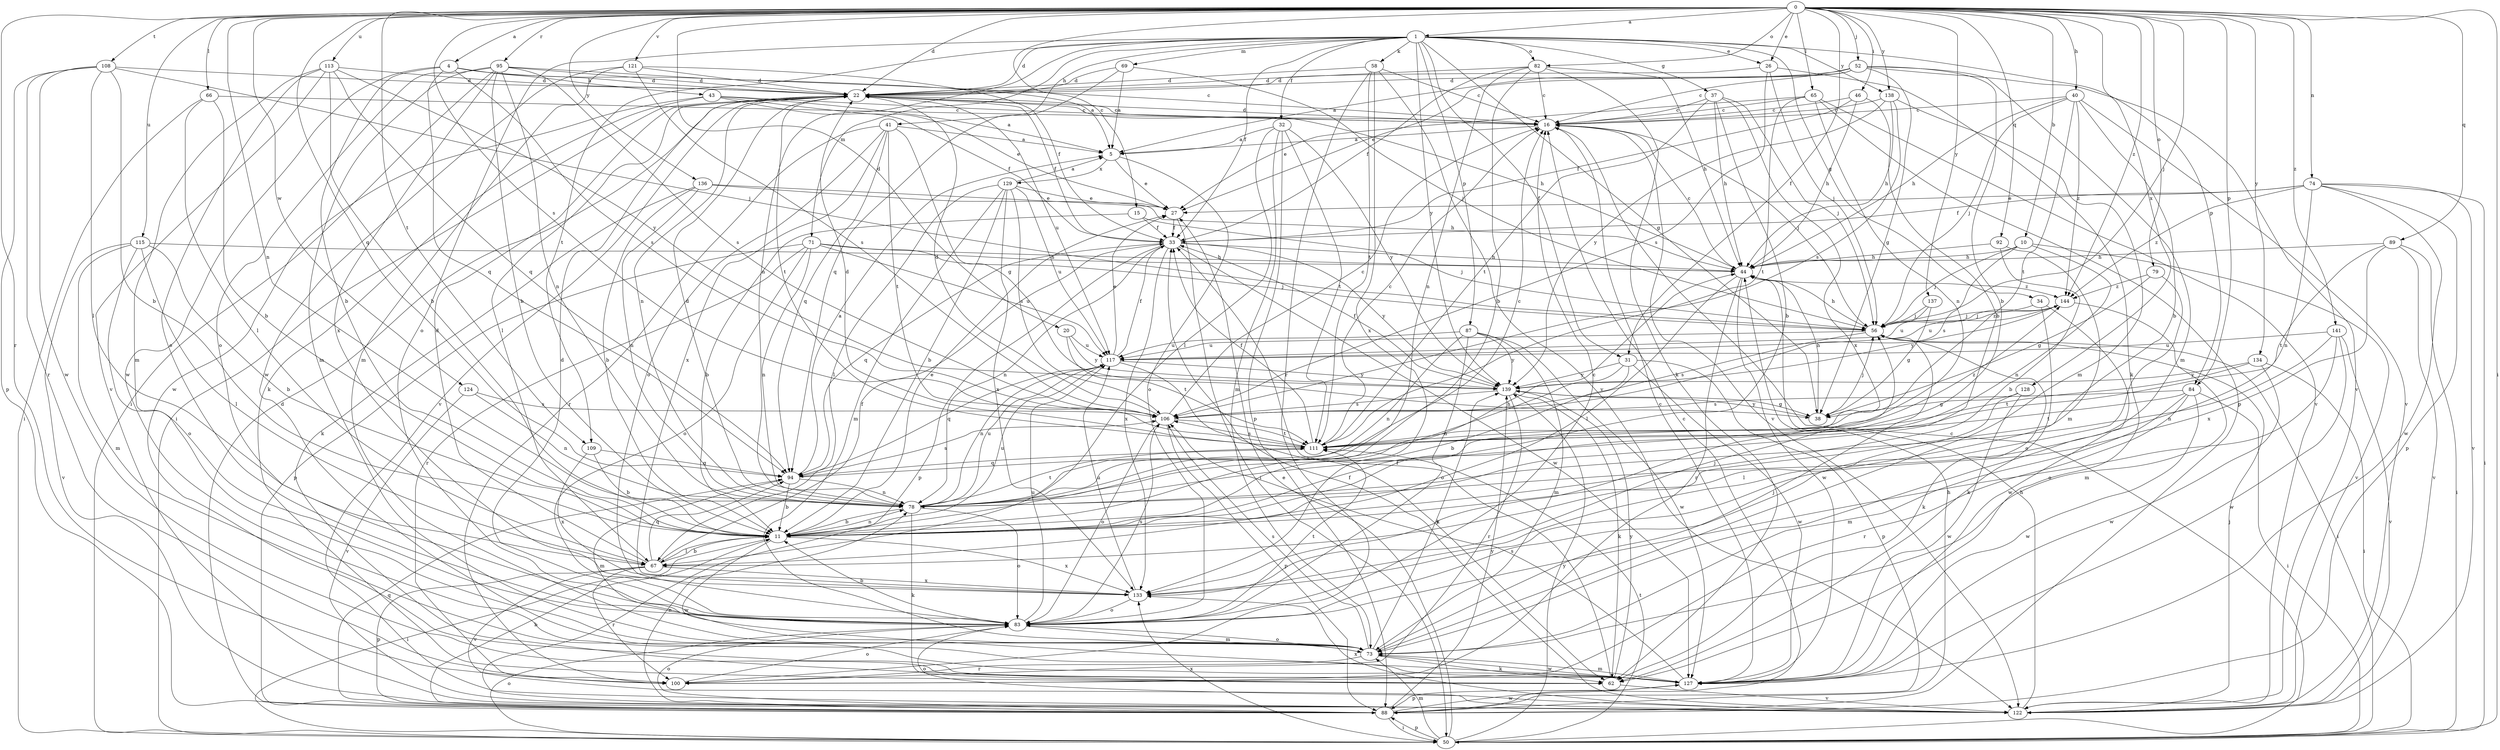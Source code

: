 strict digraph  {
0;
1;
4;
5;
10;
11;
15;
16;
20;
22;
26;
27;
31;
32;
33;
34;
37;
38;
40;
41;
43;
44;
46;
50;
52;
56;
58;
62;
65;
66;
67;
69;
71;
73;
74;
78;
79;
82;
83;
84;
87;
88;
89;
92;
94;
95;
100;
106;
108;
109;
111;
113;
115;
117;
121;
122;
124;
127;
128;
129;
133;
134;
136;
137;
138;
139;
141;
144;
0 -> 1  [label=a];
0 -> 4  [label=a];
0 -> 10  [label=b];
0 -> 15  [label=c];
0 -> 20  [label=d];
0 -> 22  [label=d];
0 -> 26  [label=e];
0 -> 31  [label=f];
0 -> 40  [label=h];
0 -> 46  [label=i];
0 -> 50  [label=i];
0 -> 52  [label=j];
0 -> 56  [label=j];
0 -> 65  [label=l];
0 -> 66  [label=l];
0 -> 74  [label=n];
0 -> 78  [label=n];
0 -> 79  [label=o];
0 -> 82  [label=o];
0 -> 84  [label=p];
0 -> 89  [label=q];
0 -> 92  [label=q];
0 -> 94  [label=q];
0 -> 95  [label=r];
0 -> 100  [label=r];
0 -> 106  [label=s];
0 -> 108  [label=t];
0 -> 109  [label=t];
0 -> 113  [label=u];
0 -> 115  [label=u];
0 -> 121  [label=v];
0 -> 124  [label=w];
0 -> 128  [label=x];
0 -> 134  [label=y];
0 -> 136  [label=y];
0 -> 137  [label=y];
0 -> 138  [label=y];
0 -> 141  [label=z];
0 -> 144  [label=z];
1 -> 22  [label=d];
1 -> 26  [label=e];
1 -> 31  [label=f];
1 -> 32  [label=f];
1 -> 33  [label=f];
1 -> 34  [label=g];
1 -> 37  [label=g];
1 -> 38  [label=g];
1 -> 41  [label=h];
1 -> 58  [label=k];
1 -> 69  [label=m];
1 -> 71  [label=m];
1 -> 78  [label=n];
1 -> 82  [label=o];
1 -> 83  [label=o];
1 -> 84  [label=p];
1 -> 87  [label=p];
1 -> 109  [label=t];
1 -> 138  [label=y];
1 -> 139  [label=y];
4 -> 11  [label=b];
4 -> 16  [label=c];
4 -> 22  [label=d];
4 -> 43  [label=h];
4 -> 94  [label=q];
4 -> 106  [label=s];
4 -> 127  [label=w];
5 -> 27  [label=e];
5 -> 83  [label=o];
5 -> 129  [label=x];
10 -> 44  [label=h];
10 -> 56  [label=j];
10 -> 78  [label=n];
10 -> 106  [label=s];
10 -> 122  [label=v];
11 -> 27  [label=e];
11 -> 44  [label=h];
11 -> 50  [label=i];
11 -> 67  [label=l];
11 -> 78  [label=n];
11 -> 117  [label=u];
11 -> 127  [label=w];
11 -> 133  [label=x];
15 -> 11  [label=b];
15 -> 33  [label=f];
15 -> 56  [label=j];
16 -> 5  [label=a];
16 -> 22  [label=d];
16 -> 56  [label=j];
16 -> 122  [label=v];
20 -> 111  [label=t];
20 -> 117  [label=u];
20 -> 139  [label=y];
22 -> 16  [label=c];
22 -> 33  [label=f];
22 -> 44  [label=h];
22 -> 50  [label=i];
22 -> 67  [label=l];
22 -> 78  [label=n];
22 -> 111  [label=t];
22 -> 117  [label=u];
22 -> 122  [label=v];
26 -> 22  [label=d];
26 -> 56  [label=j];
26 -> 62  [label=k];
26 -> 106  [label=s];
27 -> 33  [label=f];
27 -> 50  [label=i];
31 -> 11  [label=b];
31 -> 78  [label=n];
31 -> 88  [label=p];
31 -> 127  [label=w];
31 -> 139  [label=y];
32 -> 5  [label=a];
32 -> 67  [label=l];
32 -> 73  [label=m];
32 -> 88  [label=p];
32 -> 111  [label=t];
32 -> 139  [label=y];
33 -> 44  [label=h];
33 -> 78  [label=n];
33 -> 88  [label=p];
33 -> 94  [label=q];
33 -> 127  [label=w];
33 -> 133  [label=x];
33 -> 139  [label=y];
34 -> 56  [label=j];
34 -> 62  [label=k];
34 -> 127  [label=w];
37 -> 11  [label=b];
37 -> 16  [label=c];
37 -> 44  [label=h];
37 -> 56  [label=j];
37 -> 111  [label=t];
37 -> 133  [label=x];
38 -> 44  [label=h];
38 -> 56  [label=j];
38 -> 139  [label=y];
40 -> 11  [label=b];
40 -> 16  [label=c];
40 -> 44  [label=h];
40 -> 56  [label=j];
40 -> 111  [label=t];
40 -> 122  [label=v];
40 -> 144  [label=z];
41 -> 5  [label=a];
41 -> 38  [label=g];
41 -> 83  [label=o];
41 -> 94  [label=q];
41 -> 100  [label=r];
41 -> 111  [label=t];
41 -> 133  [label=x];
43 -> 5  [label=a];
43 -> 16  [label=c];
43 -> 27  [label=e];
43 -> 33  [label=f];
43 -> 62  [label=k];
43 -> 127  [label=w];
44 -> 16  [label=c];
44 -> 67  [label=l];
44 -> 100  [label=r];
44 -> 127  [label=w];
44 -> 144  [label=z];
46 -> 11  [label=b];
46 -> 16  [label=c];
46 -> 33  [label=f];
46 -> 44  [label=h];
50 -> 16  [label=c];
50 -> 27  [label=e];
50 -> 73  [label=m];
50 -> 83  [label=o];
50 -> 88  [label=p];
50 -> 111  [label=t];
50 -> 133  [label=x];
50 -> 139  [label=y];
52 -> 5  [label=a];
52 -> 11  [label=b];
52 -> 16  [label=c];
52 -> 22  [label=d];
52 -> 27  [label=e];
52 -> 38  [label=g];
52 -> 73  [label=m];
52 -> 122  [label=v];
56 -> 44  [label=h];
56 -> 50  [label=i];
56 -> 62  [label=k];
56 -> 106  [label=s];
56 -> 117  [label=u];
56 -> 144  [label=z];
58 -> 16  [label=c];
58 -> 22  [label=d];
58 -> 100  [label=r];
58 -> 111  [label=t];
58 -> 122  [label=v];
58 -> 133  [label=x];
62 -> 33  [label=f];
62 -> 122  [label=v];
62 -> 139  [label=y];
65 -> 16  [label=c];
65 -> 27  [label=e];
65 -> 78  [label=n];
65 -> 88  [label=p];
65 -> 111  [label=t];
65 -> 122  [label=v];
66 -> 11  [label=b];
66 -> 16  [label=c];
66 -> 50  [label=i];
66 -> 67  [label=l];
67 -> 11  [label=b];
67 -> 22  [label=d];
67 -> 33  [label=f];
67 -> 88  [label=p];
67 -> 94  [label=q];
67 -> 100  [label=r];
67 -> 122  [label=v];
67 -> 133  [label=x];
69 -> 5  [label=a];
69 -> 22  [label=d];
69 -> 56  [label=j];
69 -> 94  [label=q];
71 -> 44  [label=h];
71 -> 56  [label=j];
71 -> 78  [label=n];
71 -> 83  [label=o];
71 -> 88  [label=p];
71 -> 100  [label=r];
71 -> 117  [label=u];
73 -> 56  [label=j];
73 -> 62  [label=k];
73 -> 83  [label=o];
73 -> 100  [label=r];
73 -> 106  [label=s];
73 -> 127  [label=w];
73 -> 139  [label=y];
74 -> 27  [label=e];
74 -> 33  [label=f];
74 -> 50  [label=i];
74 -> 78  [label=n];
74 -> 88  [label=p];
74 -> 122  [label=v];
74 -> 127  [label=w];
74 -> 144  [label=z];
78 -> 11  [label=b];
78 -> 22  [label=d];
78 -> 62  [label=k];
78 -> 83  [label=o];
78 -> 111  [label=t];
78 -> 117  [label=u];
79 -> 38  [label=g];
79 -> 83  [label=o];
79 -> 144  [label=z];
82 -> 11  [label=b];
82 -> 16  [label=c];
82 -> 22  [label=d];
82 -> 33  [label=f];
82 -> 44  [label=h];
82 -> 62  [label=k];
82 -> 78  [label=n];
83 -> 11  [label=b];
83 -> 16  [label=c];
83 -> 22  [label=d];
83 -> 73  [label=m];
83 -> 106  [label=s];
83 -> 111  [label=t];
83 -> 117  [label=u];
84 -> 50  [label=i];
84 -> 73  [label=m];
84 -> 100  [label=r];
84 -> 106  [label=s];
84 -> 111  [label=t];
84 -> 127  [label=w];
87 -> 73  [label=m];
87 -> 78  [label=n];
87 -> 83  [label=o];
87 -> 117  [label=u];
87 -> 127  [label=w];
87 -> 139  [label=y];
88 -> 11  [label=b];
88 -> 16  [label=c];
88 -> 22  [label=d];
88 -> 44  [label=h];
88 -> 50  [label=i];
88 -> 78  [label=n];
88 -> 83  [label=o];
88 -> 94  [label=q];
88 -> 127  [label=w];
88 -> 139  [label=y];
89 -> 44  [label=h];
89 -> 50  [label=i];
89 -> 111  [label=t];
89 -> 122  [label=v];
89 -> 133  [label=x];
92 -> 11  [label=b];
92 -> 44  [label=h];
92 -> 133  [label=m];
94 -> 5  [label=a];
94 -> 11  [label=b];
94 -> 16  [label=c];
94 -> 73  [label=m];
94 -> 78  [label=n];
94 -> 106  [label=s];
95 -> 5  [label=a];
95 -> 11  [label=b];
95 -> 22  [label=d];
95 -> 50  [label=i];
95 -> 73  [label=m];
95 -> 78  [label=n];
95 -> 83  [label=o];
95 -> 106  [label=s];
95 -> 133  [label=x];
100 -> 83  [label=o];
106 -> 16  [label=c];
106 -> 22  [label=d];
106 -> 83  [label=o];
106 -> 88  [label=p];
106 -> 111  [label=t];
108 -> 11  [label=b];
108 -> 22  [label=d];
108 -> 56  [label=j];
108 -> 67  [label=l];
108 -> 88  [label=p];
108 -> 100  [label=r];
108 -> 127  [label=w];
109 -> 11  [label=b];
109 -> 94  [label=q];
109 -> 133  [label=x];
111 -> 16  [label=c];
111 -> 22  [label=d];
111 -> 33  [label=f];
111 -> 94  [label=q];
111 -> 106  [label=s];
111 -> 144  [label=z];
113 -> 11  [label=b];
113 -> 22  [label=d];
113 -> 73  [label=m];
113 -> 83  [label=o];
113 -> 94  [label=q];
113 -> 122  [label=v];
113 -> 139  [label=y];
115 -> 11  [label=b];
115 -> 44  [label=h];
115 -> 67  [label=l];
115 -> 73  [label=m];
115 -> 83  [label=o];
115 -> 122  [label=v];
117 -> 27  [label=e];
117 -> 33  [label=f];
117 -> 62  [label=k];
117 -> 78  [label=n];
117 -> 94  [label=q];
117 -> 139  [label=y];
121 -> 22  [label=d];
121 -> 33  [label=f];
121 -> 73  [label=m];
121 -> 106  [label=s];
121 -> 127  [label=w];
122 -> 33  [label=f];
122 -> 44  [label=h];
122 -> 56  [label=j];
122 -> 83  [label=o];
122 -> 133  [label=x];
124 -> 78  [label=n];
124 -> 106  [label=s];
124 -> 122  [label=v];
127 -> 16  [label=c];
127 -> 73  [label=m];
127 -> 88  [label=p];
127 -> 106  [label=s];
128 -> 38  [label=g];
128 -> 67  [label=l];
128 -> 127  [label=w];
129 -> 5  [label=a];
129 -> 11  [label=b];
129 -> 27  [label=e];
129 -> 67  [label=l];
129 -> 73  [label=m];
129 -> 106  [label=s];
129 -> 117  [label=u];
129 -> 133  [label=x];
133 -> 56  [label=j];
133 -> 83  [label=o];
133 -> 117  [label=u];
134 -> 50  [label=i];
134 -> 111  [label=t];
134 -> 127  [label=w];
134 -> 139  [label=y];
136 -> 11  [label=b];
136 -> 27  [label=e];
136 -> 44  [label=h];
136 -> 62  [label=k];
136 -> 78  [label=n];
137 -> 38  [label=g];
137 -> 56  [label=j];
137 -> 117  [label=u];
138 -> 16  [label=c];
138 -> 44  [label=h];
138 -> 73  [label=m];
138 -> 106  [label=s];
138 -> 139  [label=y];
139 -> 33  [label=f];
139 -> 38  [label=g];
139 -> 62  [label=k];
139 -> 100  [label=r];
139 -> 106  [label=s];
141 -> 78  [label=n];
141 -> 83  [label=o];
141 -> 117  [label=u];
141 -> 122  [label=v];
141 -> 127  [label=w];
144 -> 56  [label=j];
144 -> 73  [label=m];
144 -> 117  [label=u];
144 -> 139  [label=y];
}
